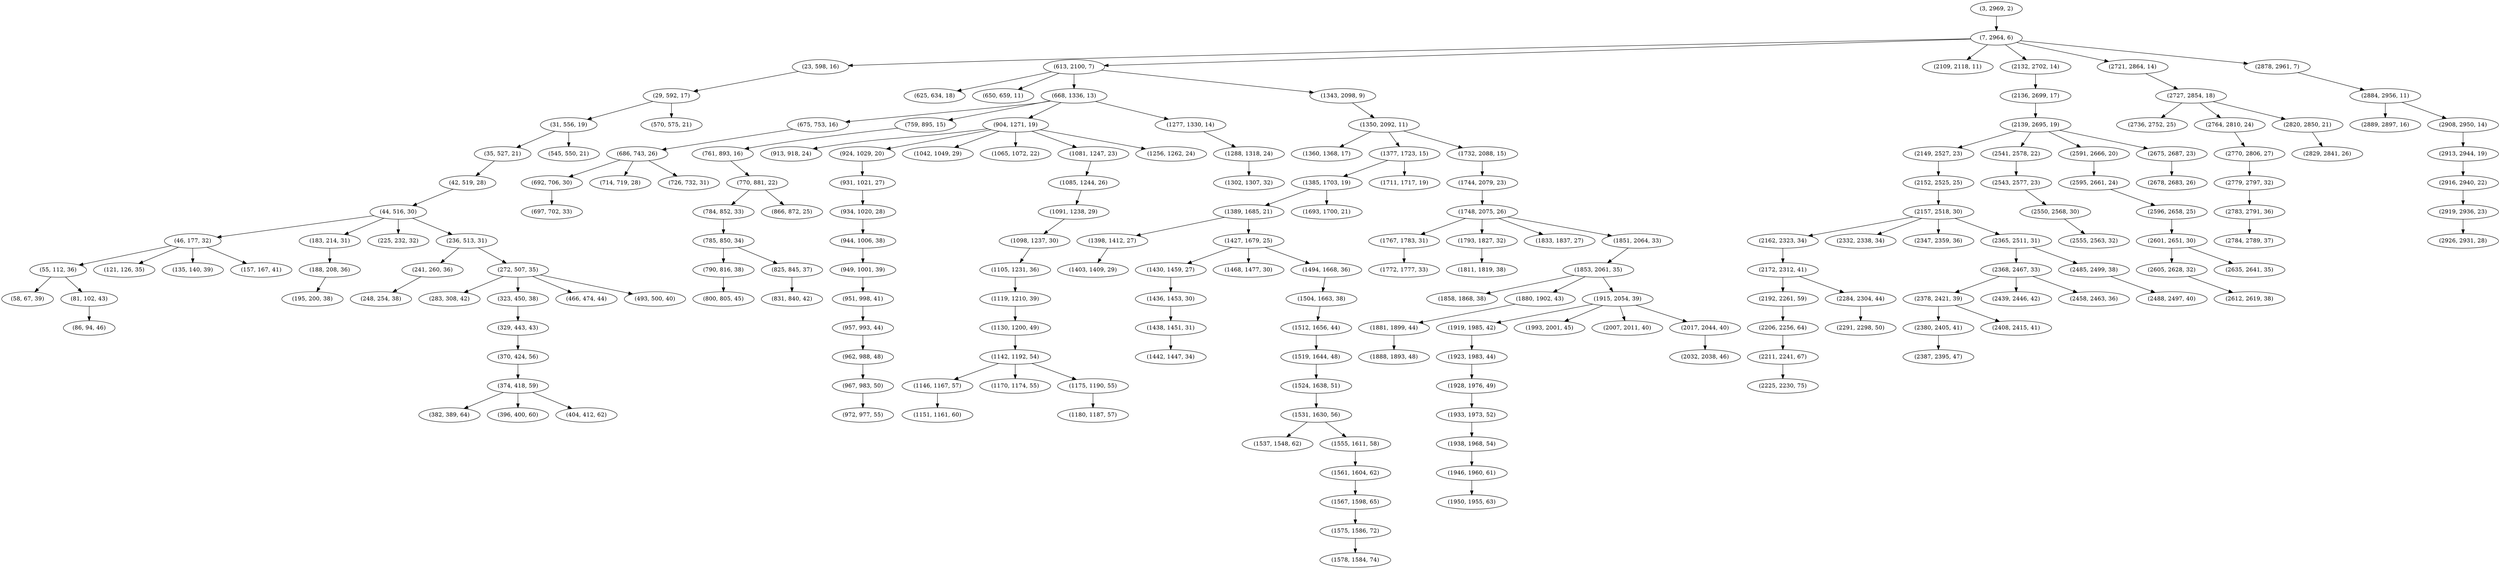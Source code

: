 digraph tree {
    "(3, 2969, 2)";
    "(7, 2964, 6)";
    "(23, 598, 16)";
    "(29, 592, 17)";
    "(31, 556, 19)";
    "(35, 527, 21)";
    "(42, 519, 28)";
    "(44, 516, 30)";
    "(46, 177, 32)";
    "(55, 112, 36)";
    "(58, 67, 39)";
    "(81, 102, 43)";
    "(86, 94, 46)";
    "(121, 126, 35)";
    "(135, 140, 39)";
    "(157, 167, 41)";
    "(183, 214, 31)";
    "(188, 208, 36)";
    "(195, 200, 38)";
    "(225, 232, 32)";
    "(236, 513, 31)";
    "(241, 260, 36)";
    "(248, 254, 38)";
    "(272, 507, 35)";
    "(283, 308, 42)";
    "(323, 450, 38)";
    "(329, 443, 43)";
    "(370, 424, 56)";
    "(374, 418, 59)";
    "(382, 389, 64)";
    "(396, 400, 60)";
    "(404, 412, 62)";
    "(466, 474, 44)";
    "(493, 500, 40)";
    "(545, 550, 21)";
    "(570, 575, 21)";
    "(613, 2100, 7)";
    "(625, 634, 18)";
    "(650, 659, 11)";
    "(668, 1336, 13)";
    "(675, 753, 16)";
    "(686, 743, 26)";
    "(692, 706, 30)";
    "(697, 702, 33)";
    "(714, 719, 28)";
    "(726, 732, 31)";
    "(759, 895, 15)";
    "(761, 893, 16)";
    "(770, 881, 22)";
    "(784, 852, 33)";
    "(785, 850, 34)";
    "(790, 816, 38)";
    "(800, 805, 45)";
    "(825, 845, 37)";
    "(831, 840, 42)";
    "(866, 872, 25)";
    "(904, 1271, 19)";
    "(913, 918, 24)";
    "(924, 1029, 20)";
    "(931, 1021, 27)";
    "(934, 1020, 28)";
    "(944, 1006, 38)";
    "(949, 1001, 39)";
    "(951, 998, 41)";
    "(957, 993, 44)";
    "(962, 988, 48)";
    "(967, 983, 50)";
    "(972, 977, 55)";
    "(1042, 1049, 29)";
    "(1065, 1072, 22)";
    "(1081, 1247, 23)";
    "(1085, 1244, 26)";
    "(1091, 1238, 29)";
    "(1098, 1237, 30)";
    "(1105, 1231, 36)";
    "(1119, 1210, 39)";
    "(1130, 1200, 49)";
    "(1142, 1192, 54)";
    "(1146, 1167, 57)";
    "(1151, 1161, 60)";
    "(1170, 1174, 55)";
    "(1175, 1190, 55)";
    "(1180, 1187, 57)";
    "(1256, 1262, 24)";
    "(1277, 1330, 14)";
    "(1288, 1318, 24)";
    "(1302, 1307, 32)";
    "(1343, 2098, 9)";
    "(1350, 2092, 11)";
    "(1360, 1368, 17)";
    "(1377, 1723, 15)";
    "(1385, 1703, 19)";
    "(1389, 1685, 21)";
    "(1398, 1412, 27)";
    "(1403, 1409, 29)";
    "(1427, 1679, 25)";
    "(1430, 1459, 27)";
    "(1436, 1453, 30)";
    "(1438, 1451, 31)";
    "(1442, 1447, 34)";
    "(1468, 1477, 30)";
    "(1494, 1668, 36)";
    "(1504, 1663, 38)";
    "(1512, 1656, 44)";
    "(1519, 1644, 48)";
    "(1524, 1638, 51)";
    "(1531, 1630, 56)";
    "(1537, 1548, 62)";
    "(1555, 1611, 58)";
    "(1561, 1604, 62)";
    "(1567, 1598, 65)";
    "(1575, 1586, 72)";
    "(1578, 1584, 74)";
    "(1693, 1700, 21)";
    "(1711, 1717, 19)";
    "(1732, 2088, 15)";
    "(1744, 2079, 23)";
    "(1748, 2075, 26)";
    "(1767, 1783, 31)";
    "(1772, 1777, 33)";
    "(1793, 1827, 32)";
    "(1811, 1819, 38)";
    "(1833, 1837, 27)";
    "(1851, 2064, 33)";
    "(1853, 2061, 35)";
    "(1858, 1868, 38)";
    "(1880, 1902, 43)";
    "(1881, 1899, 44)";
    "(1888, 1893, 48)";
    "(1915, 2054, 39)";
    "(1919, 1985, 42)";
    "(1923, 1983, 44)";
    "(1928, 1976, 49)";
    "(1933, 1973, 52)";
    "(1938, 1968, 54)";
    "(1946, 1960, 61)";
    "(1950, 1955, 63)";
    "(1993, 2001, 45)";
    "(2007, 2011, 40)";
    "(2017, 2044, 40)";
    "(2032, 2038, 46)";
    "(2109, 2118, 11)";
    "(2132, 2702, 14)";
    "(2136, 2699, 17)";
    "(2139, 2695, 19)";
    "(2149, 2527, 23)";
    "(2152, 2525, 25)";
    "(2157, 2518, 30)";
    "(2162, 2323, 34)";
    "(2172, 2312, 41)";
    "(2192, 2261, 59)";
    "(2206, 2256, 64)";
    "(2211, 2241, 67)";
    "(2225, 2230, 75)";
    "(2284, 2304, 44)";
    "(2291, 2298, 50)";
    "(2332, 2338, 34)";
    "(2347, 2359, 36)";
    "(2365, 2511, 31)";
    "(2368, 2467, 33)";
    "(2378, 2421, 39)";
    "(2380, 2405, 41)";
    "(2387, 2395, 47)";
    "(2408, 2415, 41)";
    "(2439, 2446, 42)";
    "(2458, 2463, 36)";
    "(2485, 2499, 38)";
    "(2488, 2497, 40)";
    "(2541, 2578, 22)";
    "(2543, 2577, 23)";
    "(2550, 2568, 30)";
    "(2555, 2563, 32)";
    "(2591, 2666, 20)";
    "(2595, 2661, 24)";
    "(2596, 2658, 25)";
    "(2601, 2651, 30)";
    "(2605, 2628, 32)";
    "(2612, 2619, 38)";
    "(2635, 2641, 35)";
    "(2675, 2687, 23)";
    "(2678, 2683, 26)";
    "(2721, 2864, 14)";
    "(2727, 2854, 18)";
    "(2736, 2752, 25)";
    "(2764, 2810, 24)";
    "(2770, 2806, 27)";
    "(2779, 2797, 32)";
    "(2783, 2791, 36)";
    "(2784, 2789, 37)";
    "(2820, 2850, 21)";
    "(2829, 2841, 26)";
    "(2878, 2961, 7)";
    "(2884, 2956, 11)";
    "(2889, 2897, 16)";
    "(2908, 2950, 14)";
    "(2913, 2944, 19)";
    "(2916, 2940, 22)";
    "(2919, 2936, 23)";
    "(2926, 2931, 28)";
    "(3, 2969, 2)" -> "(7, 2964, 6)";
    "(7, 2964, 6)" -> "(23, 598, 16)";
    "(7, 2964, 6)" -> "(613, 2100, 7)";
    "(7, 2964, 6)" -> "(2109, 2118, 11)";
    "(7, 2964, 6)" -> "(2132, 2702, 14)";
    "(7, 2964, 6)" -> "(2721, 2864, 14)";
    "(7, 2964, 6)" -> "(2878, 2961, 7)";
    "(23, 598, 16)" -> "(29, 592, 17)";
    "(29, 592, 17)" -> "(31, 556, 19)";
    "(29, 592, 17)" -> "(570, 575, 21)";
    "(31, 556, 19)" -> "(35, 527, 21)";
    "(31, 556, 19)" -> "(545, 550, 21)";
    "(35, 527, 21)" -> "(42, 519, 28)";
    "(42, 519, 28)" -> "(44, 516, 30)";
    "(44, 516, 30)" -> "(46, 177, 32)";
    "(44, 516, 30)" -> "(183, 214, 31)";
    "(44, 516, 30)" -> "(225, 232, 32)";
    "(44, 516, 30)" -> "(236, 513, 31)";
    "(46, 177, 32)" -> "(55, 112, 36)";
    "(46, 177, 32)" -> "(121, 126, 35)";
    "(46, 177, 32)" -> "(135, 140, 39)";
    "(46, 177, 32)" -> "(157, 167, 41)";
    "(55, 112, 36)" -> "(58, 67, 39)";
    "(55, 112, 36)" -> "(81, 102, 43)";
    "(81, 102, 43)" -> "(86, 94, 46)";
    "(183, 214, 31)" -> "(188, 208, 36)";
    "(188, 208, 36)" -> "(195, 200, 38)";
    "(236, 513, 31)" -> "(241, 260, 36)";
    "(236, 513, 31)" -> "(272, 507, 35)";
    "(241, 260, 36)" -> "(248, 254, 38)";
    "(272, 507, 35)" -> "(283, 308, 42)";
    "(272, 507, 35)" -> "(323, 450, 38)";
    "(272, 507, 35)" -> "(466, 474, 44)";
    "(272, 507, 35)" -> "(493, 500, 40)";
    "(323, 450, 38)" -> "(329, 443, 43)";
    "(329, 443, 43)" -> "(370, 424, 56)";
    "(370, 424, 56)" -> "(374, 418, 59)";
    "(374, 418, 59)" -> "(382, 389, 64)";
    "(374, 418, 59)" -> "(396, 400, 60)";
    "(374, 418, 59)" -> "(404, 412, 62)";
    "(613, 2100, 7)" -> "(625, 634, 18)";
    "(613, 2100, 7)" -> "(650, 659, 11)";
    "(613, 2100, 7)" -> "(668, 1336, 13)";
    "(613, 2100, 7)" -> "(1343, 2098, 9)";
    "(668, 1336, 13)" -> "(675, 753, 16)";
    "(668, 1336, 13)" -> "(759, 895, 15)";
    "(668, 1336, 13)" -> "(904, 1271, 19)";
    "(668, 1336, 13)" -> "(1277, 1330, 14)";
    "(675, 753, 16)" -> "(686, 743, 26)";
    "(686, 743, 26)" -> "(692, 706, 30)";
    "(686, 743, 26)" -> "(714, 719, 28)";
    "(686, 743, 26)" -> "(726, 732, 31)";
    "(692, 706, 30)" -> "(697, 702, 33)";
    "(759, 895, 15)" -> "(761, 893, 16)";
    "(761, 893, 16)" -> "(770, 881, 22)";
    "(770, 881, 22)" -> "(784, 852, 33)";
    "(770, 881, 22)" -> "(866, 872, 25)";
    "(784, 852, 33)" -> "(785, 850, 34)";
    "(785, 850, 34)" -> "(790, 816, 38)";
    "(785, 850, 34)" -> "(825, 845, 37)";
    "(790, 816, 38)" -> "(800, 805, 45)";
    "(825, 845, 37)" -> "(831, 840, 42)";
    "(904, 1271, 19)" -> "(913, 918, 24)";
    "(904, 1271, 19)" -> "(924, 1029, 20)";
    "(904, 1271, 19)" -> "(1042, 1049, 29)";
    "(904, 1271, 19)" -> "(1065, 1072, 22)";
    "(904, 1271, 19)" -> "(1081, 1247, 23)";
    "(904, 1271, 19)" -> "(1256, 1262, 24)";
    "(924, 1029, 20)" -> "(931, 1021, 27)";
    "(931, 1021, 27)" -> "(934, 1020, 28)";
    "(934, 1020, 28)" -> "(944, 1006, 38)";
    "(944, 1006, 38)" -> "(949, 1001, 39)";
    "(949, 1001, 39)" -> "(951, 998, 41)";
    "(951, 998, 41)" -> "(957, 993, 44)";
    "(957, 993, 44)" -> "(962, 988, 48)";
    "(962, 988, 48)" -> "(967, 983, 50)";
    "(967, 983, 50)" -> "(972, 977, 55)";
    "(1081, 1247, 23)" -> "(1085, 1244, 26)";
    "(1085, 1244, 26)" -> "(1091, 1238, 29)";
    "(1091, 1238, 29)" -> "(1098, 1237, 30)";
    "(1098, 1237, 30)" -> "(1105, 1231, 36)";
    "(1105, 1231, 36)" -> "(1119, 1210, 39)";
    "(1119, 1210, 39)" -> "(1130, 1200, 49)";
    "(1130, 1200, 49)" -> "(1142, 1192, 54)";
    "(1142, 1192, 54)" -> "(1146, 1167, 57)";
    "(1142, 1192, 54)" -> "(1170, 1174, 55)";
    "(1142, 1192, 54)" -> "(1175, 1190, 55)";
    "(1146, 1167, 57)" -> "(1151, 1161, 60)";
    "(1175, 1190, 55)" -> "(1180, 1187, 57)";
    "(1277, 1330, 14)" -> "(1288, 1318, 24)";
    "(1288, 1318, 24)" -> "(1302, 1307, 32)";
    "(1343, 2098, 9)" -> "(1350, 2092, 11)";
    "(1350, 2092, 11)" -> "(1360, 1368, 17)";
    "(1350, 2092, 11)" -> "(1377, 1723, 15)";
    "(1350, 2092, 11)" -> "(1732, 2088, 15)";
    "(1377, 1723, 15)" -> "(1385, 1703, 19)";
    "(1377, 1723, 15)" -> "(1711, 1717, 19)";
    "(1385, 1703, 19)" -> "(1389, 1685, 21)";
    "(1385, 1703, 19)" -> "(1693, 1700, 21)";
    "(1389, 1685, 21)" -> "(1398, 1412, 27)";
    "(1389, 1685, 21)" -> "(1427, 1679, 25)";
    "(1398, 1412, 27)" -> "(1403, 1409, 29)";
    "(1427, 1679, 25)" -> "(1430, 1459, 27)";
    "(1427, 1679, 25)" -> "(1468, 1477, 30)";
    "(1427, 1679, 25)" -> "(1494, 1668, 36)";
    "(1430, 1459, 27)" -> "(1436, 1453, 30)";
    "(1436, 1453, 30)" -> "(1438, 1451, 31)";
    "(1438, 1451, 31)" -> "(1442, 1447, 34)";
    "(1494, 1668, 36)" -> "(1504, 1663, 38)";
    "(1504, 1663, 38)" -> "(1512, 1656, 44)";
    "(1512, 1656, 44)" -> "(1519, 1644, 48)";
    "(1519, 1644, 48)" -> "(1524, 1638, 51)";
    "(1524, 1638, 51)" -> "(1531, 1630, 56)";
    "(1531, 1630, 56)" -> "(1537, 1548, 62)";
    "(1531, 1630, 56)" -> "(1555, 1611, 58)";
    "(1555, 1611, 58)" -> "(1561, 1604, 62)";
    "(1561, 1604, 62)" -> "(1567, 1598, 65)";
    "(1567, 1598, 65)" -> "(1575, 1586, 72)";
    "(1575, 1586, 72)" -> "(1578, 1584, 74)";
    "(1732, 2088, 15)" -> "(1744, 2079, 23)";
    "(1744, 2079, 23)" -> "(1748, 2075, 26)";
    "(1748, 2075, 26)" -> "(1767, 1783, 31)";
    "(1748, 2075, 26)" -> "(1793, 1827, 32)";
    "(1748, 2075, 26)" -> "(1833, 1837, 27)";
    "(1748, 2075, 26)" -> "(1851, 2064, 33)";
    "(1767, 1783, 31)" -> "(1772, 1777, 33)";
    "(1793, 1827, 32)" -> "(1811, 1819, 38)";
    "(1851, 2064, 33)" -> "(1853, 2061, 35)";
    "(1853, 2061, 35)" -> "(1858, 1868, 38)";
    "(1853, 2061, 35)" -> "(1880, 1902, 43)";
    "(1853, 2061, 35)" -> "(1915, 2054, 39)";
    "(1880, 1902, 43)" -> "(1881, 1899, 44)";
    "(1881, 1899, 44)" -> "(1888, 1893, 48)";
    "(1915, 2054, 39)" -> "(1919, 1985, 42)";
    "(1915, 2054, 39)" -> "(1993, 2001, 45)";
    "(1915, 2054, 39)" -> "(2007, 2011, 40)";
    "(1915, 2054, 39)" -> "(2017, 2044, 40)";
    "(1919, 1985, 42)" -> "(1923, 1983, 44)";
    "(1923, 1983, 44)" -> "(1928, 1976, 49)";
    "(1928, 1976, 49)" -> "(1933, 1973, 52)";
    "(1933, 1973, 52)" -> "(1938, 1968, 54)";
    "(1938, 1968, 54)" -> "(1946, 1960, 61)";
    "(1946, 1960, 61)" -> "(1950, 1955, 63)";
    "(2017, 2044, 40)" -> "(2032, 2038, 46)";
    "(2132, 2702, 14)" -> "(2136, 2699, 17)";
    "(2136, 2699, 17)" -> "(2139, 2695, 19)";
    "(2139, 2695, 19)" -> "(2149, 2527, 23)";
    "(2139, 2695, 19)" -> "(2541, 2578, 22)";
    "(2139, 2695, 19)" -> "(2591, 2666, 20)";
    "(2139, 2695, 19)" -> "(2675, 2687, 23)";
    "(2149, 2527, 23)" -> "(2152, 2525, 25)";
    "(2152, 2525, 25)" -> "(2157, 2518, 30)";
    "(2157, 2518, 30)" -> "(2162, 2323, 34)";
    "(2157, 2518, 30)" -> "(2332, 2338, 34)";
    "(2157, 2518, 30)" -> "(2347, 2359, 36)";
    "(2157, 2518, 30)" -> "(2365, 2511, 31)";
    "(2162, 2323, 34)" -> "(2172, 2312, 41)";
    "(2172, 2312, 41)" -> "(2192, 2261, 59)";
    "(2172, 2312, 41)" -> "(2284, 2304, 44)";
    "(2192, 2261, 59)" -> "(2206, 2256, 64)";
    "(2206, 2256, 64)" -> "(2211, 2241, 67)";
    "(2211, 2241, 67)" -> "(2225, 2230, 75)";
    "(2284, 2304, 44)" -> "(2291, 2298, 50)";
    "(2365, 2511, 31)" -> "(2368, 2467, 33)";
    "(2365, 2511, 31)" -> "(2485, 2499, 38)";
    "(2368, 2467, 33)" -> "(2378, 2421, 39)";
    "(2368, 2467, 33)" -> "(2439, 2446, 42)";
    "(2368, 2467, 33)" -> "(2458, 2463, 36)";
    "(2378, 2421, 39)" -> "(2380, 2405, 41)";
    "(2378, 2421, 39)" -> "(2408, 2415, 41)";
    "(2380, 2405, 41)" -> "(2387, 2395, 47)";
    "(2485, 2499, 38)" -> "(2488, 2497, 40)";
    "(2541, 2578, 22)" -> "(2543, 2577, 23)";
    "(2543, 2577, 23)" -> "(2550, 2568, 30)";
    "(2550, 2568, 30)" -> "(2555, 2563, 32)";
    "(2591, 2666, 20)" -> "(2595, 2661, 24)";
    "(2595, 2661, 24)" -> "(2596, 2658, 25)";
    "(2596, 2658, 25)" -> "(2601, 2651, 30)";
    "(2601, 2651, 30)" -> "(2605, 2628, 32)";
    "(2601, 2651, 30)" -> "(2635, 2641, 35)";
    "(2605, 2628, 32)" -> "(2612, 2619, 38)";
    "(2675, 2687, 23)" -> "(2678, 2683, 26)";
    "(2721, 2864, 14)" -> "(2727, 2854, 18)";
    "(2727, 2854, 18)" -> "(2736, 2752, 25)";
    "(2727, 2854, 18)" -> "(2764, 2810, 24)";
    "(2727, 2854, 18)" -> "(2820, 2850, 21)";
    "(2764, 2810, 24)" -> "(2770, 2806, 27)";
    "(2770, 2806, 27)" -> "(2779, 2797, 32)";
    "(2779, 2797, 32)" -> "(2783, 2791, 36)";
    "(2783, 2791, 36)" -> "(2784, 2789, 37)";
    "(2820, 2850, 21)" -> "(2829, 2841, 26)";
    "(2878, 2961, 7)" -> "(2884, 2956, 11)";
    "(2884, 2956, 11)" -> "(2889, 2897, 16)";
    "(2884, 2956, 11)" -> "(2908, 2950, 14)";
    "(2908, 2950, 14)" -> "(2913, 2944, 19)";
    "(2913, 2944, 19)" -> "(2916, 2940, 22)";
    "(2916, 2940, 22)" -> "(2919, 2936, 23)";
    "(2919, 2936, 23)" -> "(2926, 2931, 28)";
}

